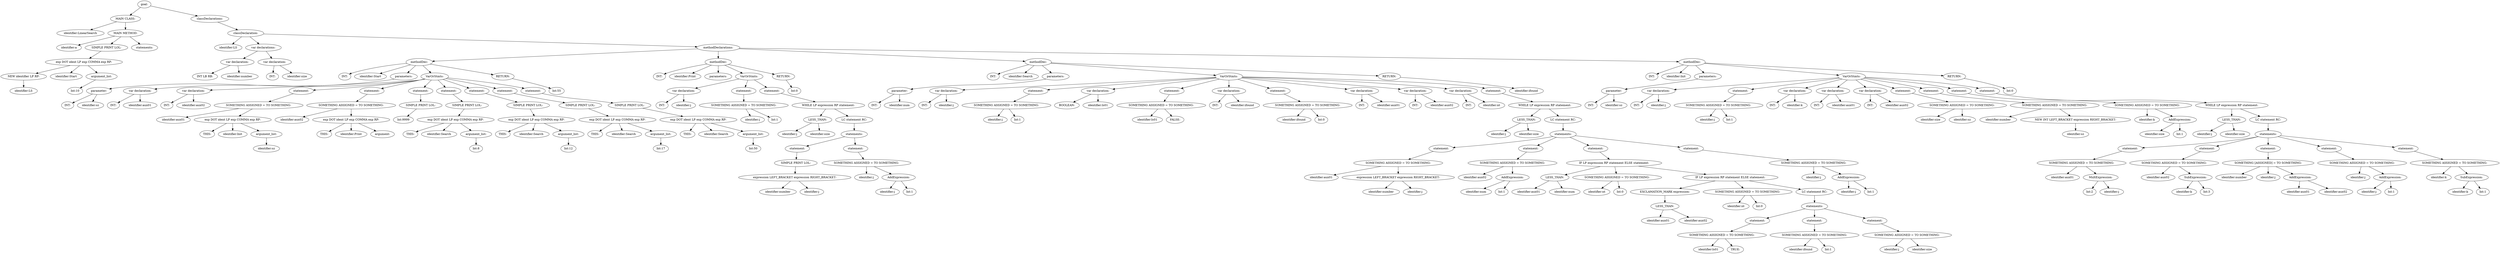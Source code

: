 digraph {
n0 [label="goal:"];
n1 [label="MAIN CLASS:"];
n2 [label="identifier:LinearSearch"];
n1 -> n2
n3 [label="MAIN METHOD:"];
n4 [label="identifier:a"];
n3 -> n4
n5 [label="SIMPLE PRINT LOL:"];
n6 [label="exp DOT ident LP exp COMMA exp RP:"];
n7 [label="NEW identifier LP RP:"];
n8 [label="identifier:LS"];
n7 -> n8
n6 -> n7
n9 [label="identifier:Start"];
n6 -> n9
n10 [label="argument_list:"];
n11 [label="Int:10"];
n10 -> n11
n6 -> n10
n5 -> n6
n3 -> n5
n12 [label="statements:"];
n3 -> n12
n1 -> n3
n0 -> n1
n13 [label="classDeclarations:"];
n14 [label="classDeclaration:"];
n15 [label="identifier:LS"];
n14 -> n15
n16 [label="var declarations:"];
n17 [label="var declaration:"];
n18 [label="INT LB RB:"];
n17 -> n18
n19 [label="identifier:number"];
n17 -> n19
n16 -> n17
n20 [label="var declaration:"];
n21 [label="INT:"];
n20 -> n21
n22 [label="identifier:size"];
n20 -> n22
n16 -> n20
n14 -> n16
n23 [label="methodDeclarations:"];
n24 [label="methodDec:"];
n25 [label="INT:"];
n24 -> n25
n26 [label="identifier:Start"];
n24 -> n26
n27 [label="parameters:"];
n28 [label="parameter:"];
n29 [label="INT:"];
n28 -> n29
n30 [label="identifier:sz"];
n28 -> n30
n27 -> n28
n24 -> n27
n31 [label="VarOrStmts:"];
n32 [label="var declaration:"];
n33 [label="INT:"];
n32 -> n33
n34 [label="identifier:aux01"];
n32 -> n34
n31 -> n32
n35 [label="var declaration:"];
n36 [label="INT:"];
n35 -> n36
n37 [label="identifier:aux02"];
n35 -> n37
n31 -> n35
n38 [label="statement:"];
n39 [label="SOMETHING ASSIGNED = TO SOMETHING:"];
n40 [label="identifier:aux01"];
n39 -> n40
n41 [label="exp DOT ident LP exp COMMA exp RP:"];
n42 [label="THIS:"];
n41 -> n42
n43 [label="identifier:Init"];
n41 -> n43
n44 [label="argument_list:"];
n45 [label="identifier:sz"];
n44 -> n45
n41 -> n44
n39 -> n41
n38 -> n39
n31 -> n38
n46 [label="statement:"];
n47 [label="SOMETHING ASSIGNED = TO SOMETHING:"];
n48 [label="identifier:aux02"];
n47 -> n48
n49 [label="exp DOT ident LP exp COMMA exp RP:"];
n50 [label="THIS:"];
n49 -> n50
n51 [label="identifier:Print"];
n49 -> n51
n52 [label="argument:"];
n49 -> n52
n47 -> n49
n46 -> n47
n31 -> n46
n53 [label="statement:"];
n54 [label="SIMPLE PRINT LOL:"];
n55 [label="Int:9999"];
n54 -> n55
n53 -> n54
n31 -> n53
n56 [label="statement:"];
n57 [label="SIMPLE PRINT LOL:"];
n58 [label="exp DOT ident LP exp COMMA exp RP:"];
n59 [label="THIS:"];
n58 -> n59
n60 [label="identifier:Search"];
n58 -> n60
n61 [label="argument_list:"];
n62 [label="Int:8"];
n61 -> n62
n58 -> n61
n57 -> n58
n56 -> n57
n31 -> n56
n63 [label="statement:"];
n64 [label="SIMPLE PRINT LOL:"];
n65 [label="exp DOT ident LP exp COMMA exp RP:"];
n66 [label="THIS:"];
n65 -> n66
n67 [label="identifier:Search"];
n65 -> n67
n68 [label="argument_list:"];
n69 [label="Int:12"];
n68 -> n69
n65 -> n68
n64 -> n65
n63 -> n64
n31 -> n63
n70 [label="statement:"];
n71 [label="SIMPLE PRINT LOL:"];
n72 [label="exp DOT ident LP exp COMMA exp RP:"];
n73 [label="THIS:"];
n72 -> n73
n74 [label="identifier:Search"];
n72 -> n74
n75 [label="argument_list:"];
n76 [label="Int:17"];
n75 -> n76
n72 -> n75
n71 -> n72
n70 -> n71
n31 -> n70
n77 [label="statement:"];
n78 [label="SIMPLE PRINT LOL:"];
n79 [label="exp DOT ident LP exp COMMA exp RP:"];
n80 [label="THIS:"];
n79 -> n80
n81 [label="identifier:Search"];
n79 -> n81
n82 [label="argument_list:"];
n83 [label="Int:50"];
n82 -> n83
n79 -> n82
n78 -> n79
n77 -> n78
n31 -> n77
n24 -> n31
n84 [label="RETURN:"];
n85 [label="Int:55"];
n84 -> n85
n24 -> n84
n23 -> n24
n86 [label="methodDec:"];
n87 [label="INT:"];
n86 -> n87
n88 [label="identifier:Print"];
n86 -> n88
n89 [label="parameters:"];
n86 -> n89
n90 [label="VarOrStmts:"];
n91 [label="var declaration:"];
n92 [label="INT:"];
n91 -> n92
n93 [label="identifier:j"];
n91 -> n93
n90 -> n91
n94 [label="statement:"];
n95 [label="SOMETHING ASSIGNED = TO SOMETHING:"];
n96 [label="identifier:j"];
n95 -> n96
n97 [label="Int:1"];
n95 -> n97
n94 -> n95
n90 -> n94
n98 [label="statement:"];
n99 [label="WHILE LP expression RP statement:"];
n100 [label="LESS_THAN:"];
n101 [label="identifier:j"];
n100 -> n101
n102 [label="identifier:size"];
n100 -> n102
n99 -> n100
n103 [label="LC statement RC:"];
n104 [label="statements:"];
n105 [label="statement:"];
n106 [label="SIMPLE PRINT LOL:"];
n107 [label="expression LEFT_BRACKET expression RIGHT_BRACKET:"];
n108 [label="identifier:number"];
n107 -> n108
n109 [label="identifier:j"];
n107 -> n109
n106 -> n107
n105 -> n106
n104 -> n105
n110 [label="statement:"];
n111 [label="SOMETHING ASSIGNED = TO SOMETHING:"];
n112 [label="identifier:j"];
n111 -> n112
n113 [label="AddExpression:"];
n114 [label="identifier:j"];
n113 -> n114
n115 [label="Int:1"];
n113 -> n115
n111 -> n113
n110 -> n111
n104 -> n110
n103 -> n104
n99 -> n103
n98 -> n99
n90 -> n98
n86 -> n90
n116 [label="RETURN:"];
n117 [label="Int:0"];
n116 -> n117
n86 -> n116
n23 -> n86
n118 [label="methodDec:"];
n119 [label="INT:"];
n118 -> n119
n120 [label="identifier:Search"];
n118 -> n120
n121 [label="parameters:"];
n122 [label="parameter:"];
n123 [label="INT:"];
n122 -> n123
n124 [label="identifier:num"];
n122 -> n124
n121 -> n122
n118 -> n121
n125 [label="VarOrStmts:"];
n126 [label="var declaration:"];
n127 [label="INT:"];
n126 -> n127
n128 [label="identifier:j"];
n126 -> n128
n125 -> n126
n129 [label="statement:"];
n130 [label="SOMETHING ASSIGNED = TO SOMETHING:"];
n131 [label="identifier:j"];
n130 -> n131
n132 [label="Int:1"];
n130 -> n132
n129 -> n130
n125 -> n129
n133 [label="var declaration:"];
n134 [label="BOOLEAN:"];
n133 -> n134
n135 [label="identifier:ls01"];
n133 -> n135
n125 -> n133
n136 [label="statement:"];
n137 [label="SOMETHING ASSIGNED = TO SOMETHING:"];
n138 [label="identifier:ls01"];
n137 -> n138
n139 [label="FALSE:"];
n137 -> n139
n136 -> n137
n125 -> n136
n140 [label="var declaration:"];
n141 [label="INT:"];
n140 -> n141
n142 [label="identifier:ifound"];
n140 -> n142
n125 -> n140
n143 [label="statement:"];
n144 [label="SOMETHING ASSIGNED = TO SOMETHING:"];
n145 [label="identifier:ifound"];
n144 -> n145
n146 [label="Int:0"];
n144 -> n146
n143 -> n144
n125 -> n143
n147 [label="var declaration:"];
n148 [label="INT:"];
n147 -> n148
n149 [label="identifier:aux01"];
n147 -> n149
n125 -> n147
n150 [label="var declaration:"];
n151 [label="INT:"];
n150 -> n151
n152 [label="identifier:aux02"];
n150 -> n152
n125 -> n150
n153 [label="var declaration:"];
n154 [label="INT:"];
n153 -> n154
n155 [label="identifier:nt"];
n153 -> n155
n125 -> n153
n156 [label="statement:"];
n157 [label="WHILE LP expression RP statement:"];
n158 [label="LESS_THAN:"];
n159 [label="identifier:j"];
n158 -> n159
n160 [label="identifier:size"];
n158 -> n160
n157 -> n158
n161 [label="LC statement RC:"];
n162 [label="statements:"];
n163 [label="statement:"];
n164 [label="SOMETHING ASSIGNED = TO SOMETHING:"];
n165 [label="identifier:aux01"];
n164 -> n165
n166 [label="expression LEFT_BRACKET expression RIGHT_BRACKET:"];
n167 [label="identifier:number"];
n166 -> n167
n168 [label="identifier:j"];
n166 -> n168
n164 -> n166
n163 -> n164
n162 -> n163
n169 [label="statement:"];
n170 [label="SOMETHING ASSIGNED = TO SOMETHING:"];
n171 [label="identifier:aux02"];
n170 -> n171
n172 [label="AddExpression:"];
n173 [label="identifier:num"];
n172 -> n173
n174 [label="Int:1"];
n172 -> n174
n170 -> n172
n169 -> n170
n162 -> n169
n175 [label="statement:"];
n176 [label="IF LP expression RP statement ELSE statement:"];
n177 [label="LESS_THAN:"];
n178 [label="identifier:aux01"];
n177 -> n178
n179 [label="identifier:num"];
n177 -> n179
n176 -> n177
n180 [label="SOMETHING ASSIGNED = TO SOMETHING:"];
n181 [label="identifier:nt"];
n180 -> n181
n182 [label="Int:0"];
n180 -> n182
n176 -> n180
n183 [label="IF LP expression RP statement ELSE statement:"];
n184 [label="EXCLAMATION_MARK expression:"];
n185 [label="LESS_THAN:"];
n186 [label="identifier:aux01"];
n185 -> n186
n187 [label="identifier:aux02"];
n185 -> n187
n184 -> n185
n183 -> n184
n188 [label="SOMETHING ASSIGNED = TO SOMETHING:"];
n189 [label="identifier:nt"];
n188 -> n189
n190 [label="Int:0"];
n188 -> n190
n183 -> n188
n191 [label="LC statement RC:"];
n192 [label="statements:"];
n193 [label="statement:"];
n194 [label="SOMETHING ASSIGNED = TO SOMETHING:"];
n195 [label="identifier:ls01"];
n194 -> n195
n196 [label="TRUE:"];
n194 -> n196
n193 -> n194
n192 -> n193
n197 [label="statement:"];
n198 [label="SOMETHING ASSIGNED = TO SOMETHING:"];
n199 [label="identifier:ifound"];
n198 -> n199
n200 [label="Int:1"];
n198 -> n200
n197 -> n198
n192 -> n197
n201 [label="statement:"];
n202 [label="SOMETHING ASSIGNED = TO SOMETHING:"];
n203 [label="identifier:j"];
n202 -> n203
n204 [label="identifier:size"];
n202 -> n204
n201 -> n202
n192 -> n201
n191 -> n192
n183 -> n191
n176 -> n183
n175 -> n176
n162 -> n175
n205 [label="statement:"];
n206 [label="SOMETHING ASSIGNED = TO SOMETHING:"];
n207 [label="identifier:j"];
n206 -> n207
n208 [label="AddExpression:"];
n209 [label="identifier:j"];
n208 -> n209
n210 [label="Int:1"];
n208 -> n210
n206 -> n208
n205 -> n206
n162 -> n205
n161 -> n162
n157 -> n161
n156 -> n157
n125 -> n156
n118 -> n125
n211 [label="RETURN:"];
n212 [label="identifier:ifound"];
n211 -> n212
n118 -> n211
n23 -> n118
n213 [label="methodDec:"];
n214 [label="INT:"];
n213 -> n214
n215 [label="identifier:Init"];
n213 -> n215
n216 [label="parameters:"];
n217 [label="parameter:"];
n218 [label="INT:"];
n217 -> n218
n219 [label="identifier:sz"];
n217 -> n219
n216 -> n217
n213 -> n216
n220 [label="VarOrStmts:"];
n221 [label="var declaration:"];
n222 [label="INT:"];
n221 -> n222
n223 [label="identifier:j"];
n221 -> n223
n220 -> n221
n224 [label="statement:"];
n225 [label="SOMETHING ASSIGNED = TO SOMETHING:"];
n226 [label="identifier:j"];
n225 -> n226
n227 [label="Int:1"];
n225 -> n227
n224 -> n225
n220 -> n224
n228 [label="var declaration:"];
n229 [label="INT:"];
n228 -> n229
n230 [label="identifier:k"];
n228 -> n230
n220 -> n228
n231 [label="var declaration:"];
n232 [label="INT:"];
n231 -> n232
n233 [label="identifier:aux01"];
n231 -> n233
n220 -> n231
n234 [label="var declaration:"];
n235 [label="INT:"];
n234 -> n235
n236 [label="identifier:aux02"];
n234 -> n236
n220 -> n234
n237 [label="statement:"];
n238 [label="SOMETHING ASSIGNED = TO SOMETHING:"];
n239 [label="identifier:size"];
n238 -> n239
n240 [label="identifier:sz"];
n238 -> n240
n237 -> n238
n220 -> n237
n241 [label="statement:"];
n242 [label="SOMETHING ASSIGNED = TO SOMETHING:"];
n243 [label="identifier:number"];
n242 -> n243
n244 [label="NEW INT LEFT_BRACKET expression RIGHT_BRACKET:"];
n245 [label="identifier:sz"];
n244 -> n245
n242 -> n244
n241 -> n242
n220 -> n241
n246 [label="statement:"];
n247 [label="SOMETHING ASSIGNED = TO SOMETHING:"];
n248 [label="identifier:k"];
n247 -> n248
n249 [label="AddExpression:"];
n250 [label="identifier:size"];
n249 -> n250
n251 [label="Int:1"];
n249 -> n251
n247 -> n249
n246 -> n247
n220 -> n246
n252 [label="statement:"];
n253 [label="WHILE LP expression RP statement:"];
n254 [label="LESS_THAN:"];
n255 [label="identifier:j"];
n254 -> n255
n256 [label="identifier:size"];
n254 -> n256
n253 -> n254
n257 [label="LC statement RC:"];
n258 [label="statements:"];
n259 [label="statement:"];
n260 [label="SOMETHING ASSIGNED = TO SOMETHING:"];
n261 [label="identifier:aux01"];
n260 -> n261
n262 [label="MultExpression:"];
n263 [label="Int:2"];
n262 -> n263
n264 [label="identifier:j"];
n262 -> n264
n260 -> n262
n259 -> n260
n258 -> n259
n265 [label="statement:"];
n266 [label="SOMETHING ASSIGNED = TO SOMETHING:"];
n267 [label="identifier:aux02"];
n266 -> n267
n268 [label="SubExpression:"];
n269 [label="identifier:k"];
n268 -> n269
n270 [label="Int:3"];
n268 -> n270
n266 -> n268
n265 -> n266
n258 -> n265
n271 [label="statement:"];
n272 [label="SOMETHING [ASSIGNED] = TO SOMETHING:"];
n273 [label="identifier:number"];
n272 -> n273
n274 [label="identifier:j"];
n272 -> n274
n275 [label="AddExpression:"];
n276 [label="identifier:aux01"];
n275 -> n276
n277 [label="identifier:aux02"];
n275 -> n277
n272 -> n275
n271 -> n272
n258 -> n271
n278 [label="statement:"];
n279 [label="SOMETHING ASSIGNED = TO SOMETHING:"];
n280 [label="identifier:j"];
n279 -> n280
n281 [label="AddExpression:"];
n282 [label="identifier:j"];
n281 -> n282
n283 [label="Int:1"];
n281 -> n283
n279 -> n281
n278 -> n279
n258 -> n278
n284 [label="statement:"];
n285 [label="SOMETHING ASSIGNED = TO SOMETHING:"];
n286 [label="identifier:k"];
n285 -> n286
n287 [label="SubExpression:"];
n288 [label="identifier:k"];
n287 -> n288
n289 [label="Int:1"];
n287 -> n289
n285 -> n287
n284 -> n285
n258 -> n284
n257 -> n258
n253 -> n257
n252 -> n253
n220 -> n252
n213 -> n220
n290 [label="RETURN:"];
n291 [label="Int:0"];
n290 -> n291
n213 -> n290
n23 -> n213
n14 -> n23
n13 -> n14
n0 -> n13
}
